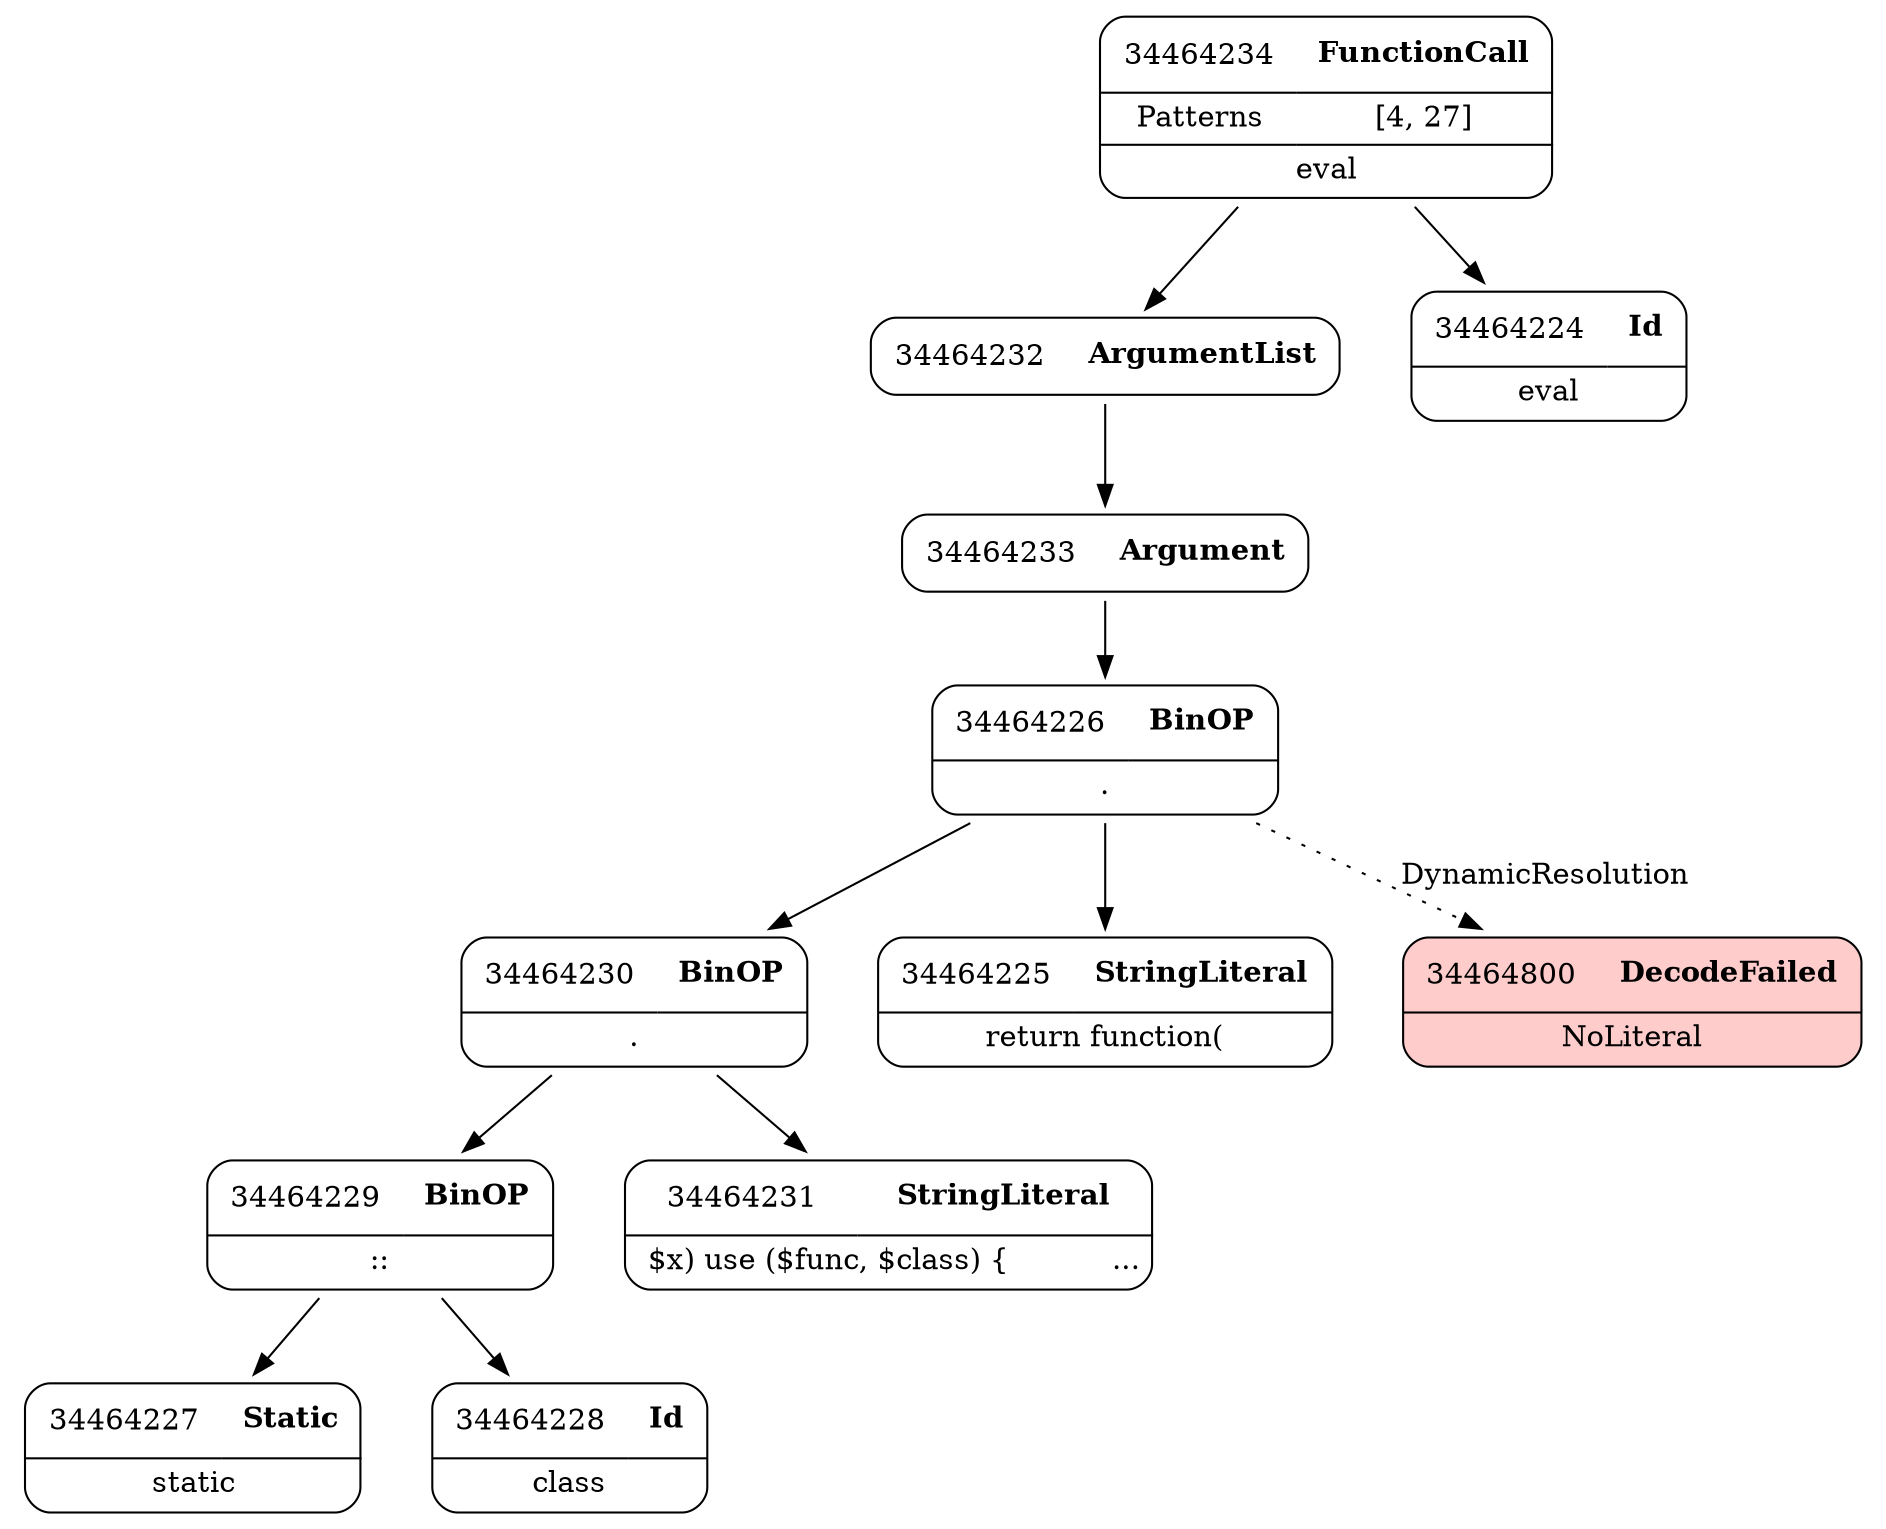 digraph ast {
node [shape=none];
34464233 [label=<<TABLE border='1' cellspacing='0' cellpadding='10' style='rounded' ><TR><TD border='0'>34464233</TD><TD border='0'><B>Argument</B></TD></TR></TABLE>>];
34464233 -> 34464226 [weight=2];
34464232 [label=<<TABLE border='1' cellspacing='0' cellpadding='10' style='rounded' ><TR><TD border='0'>34464232</TD><TD border='0'><B>ArgumentList</B></TD></TR></TABLE>>];
34464232 -> 34464233 [weight=2];
34464234 [label=<<TABLE border='1' cellspacing='0' cellpadding='10' style='rounded' ><TR><TD border='0'>34464234</TD><TD border='0'><B>FunctionCall</B></TD></TR><HR/><TR><TD border='0' cellpadding='5'>Patterns</TD><TD border='0' cellpadding='5'>[4, 27]</TD></TR><HR/><TR><TD border='0' cellpadding='5' colspan='2'>eval</TD></TR></TABLE>>];
34464234 -> 34464224 [weight=2];
34464234 -> 34464232 [weight=2];
34464229 [label=<<TABLE border='1' cellspacing='0' cellpadding='10' style='rounded' ><TR><TD border='0'>34464229</TD><TD border='0'><B>BinOP</B></TD></TR><HR/><TR><TD border='0' cellpadding='5' colspan='2'>::</TD></TR></TABLE>>];
34464229 -> 34464227 [weight=2];
34464229 -> 34464228 [weight=2];
34464228 [label=<<TABLE border='1' cellspacing='0' cellpadding='10' style='rounded' ><TR><TD border='0'>34464228</TD><TD border='0'><B>Id</B></TD></TR><HR/><TR><TD border='0' cellpadding='5' colspan='2'>class</TD></TR></TABLE>>];
34464231 [label=<<TABLE border='1' cellspacing='0' cellpadding='10' style='rounded' ><TR><TD border='0'>34464231</TD><TD border='0'><B>StringLiteral</B></TD></TR><HR/><TR><TD border='0' cellpadding='5' colspan='2'> $x) use ($func, $class) {           ...</TD></TR></TABLE>>];
34464230 [label=<<TABLE border='1' cellspacing='0' cellpadding='10' style='rounded' ><TR><TD border='0'>34464230</TD><TD border='0'><B>BinOP</B></TD></TR><HR/><TR><TD border='0' cellpadding='5' colspan='2'>.</TD></TR></TABLE>>];
34464230 -> 34464229 [weight=2];
34464230 -> 34464231 [weight=2];
34464225 [label=<<TABLE border='1' cellspacing='0' cellpadding='10' style='rounded' ><TR><TD border='0'>34464225</TD><TD border='0'><B>StringLiteral</B></TD></TR><HR/><TR><TD border='0' cellpadding='5' colspan='2'>return function(</TD></TR></TABLE>>];
34464224 [label=<<TABLE border='1' cellspacing='0' cellpadding='10' style='rounded' ><TR><TD border='0'>34464224</TD><TD border='0'><B>Id</B></TD></TR><HR/><TR><TD border='0' cellpadding='5' colspan='2'>eval</TD></TR></TABLE>>];
34464800 [label=<<TABLE border='1' cellspacing='0' cellpadding='10' style='rounded' bgcolor='#FFCCCC' ><TR><TD border='0'>34464800</TD><TD border='0'><B>DecodeFailed</B></TD></TR><HR/><TR><TD border='0' cellpadding='5' colspan='2'>NoLiteral</TD></TR></TABLE>>];
34464227 [label=<<TABLE border='1' cellspacing='0' cellpadding='10' style='rounded' ><TR><TD border='0'>34464227</TD><TD border='0'><B>Static</B></TD></TR><HR/><TR><TD border='0' cellpadding='5' colspan='2'>static</TD></TR></TABLE>>];
34464226 [label=<<TABLE border='1' cellspacing='0' cellpadding='10' style='rounded' ><TR><TD border='0'>34464226</TD><TD border='0'><B>BinOP</B></TD></TR><HR/><TR><TD border='0' cellpadding='5' colspan='2'>.</TD></TR></TABLE>>];
34464226 -> 34464225 [weight=2];
34464226 -> 34464230 [weight=2];
34464226 -> 34464800 [style=dotted,label=DynamicResolution];
}
